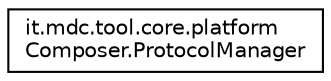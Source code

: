 digraph "Graphical Class Hierarchy"
{
 // LATEX_PDF_SIZE
  edge [fontname="Helvetica",fontsize="10",labelfontname="Helvetica",labelfontsize="10"];
  node [fontname="Helvetica",fontsize="10",shape=record];
  rankdir="LR";
  Node0 [label="it.mdc.tool.core.platform\lComposer.ProtocolManager",height=0.2,width=0.4,color="black", fillcolor="white", style="filled",URL="$df/de8/classit_1_1mdc_1_1tool_1_1core_1_1platform_composer_1_1_protocol_manager.html",tooltip=" "];
}
